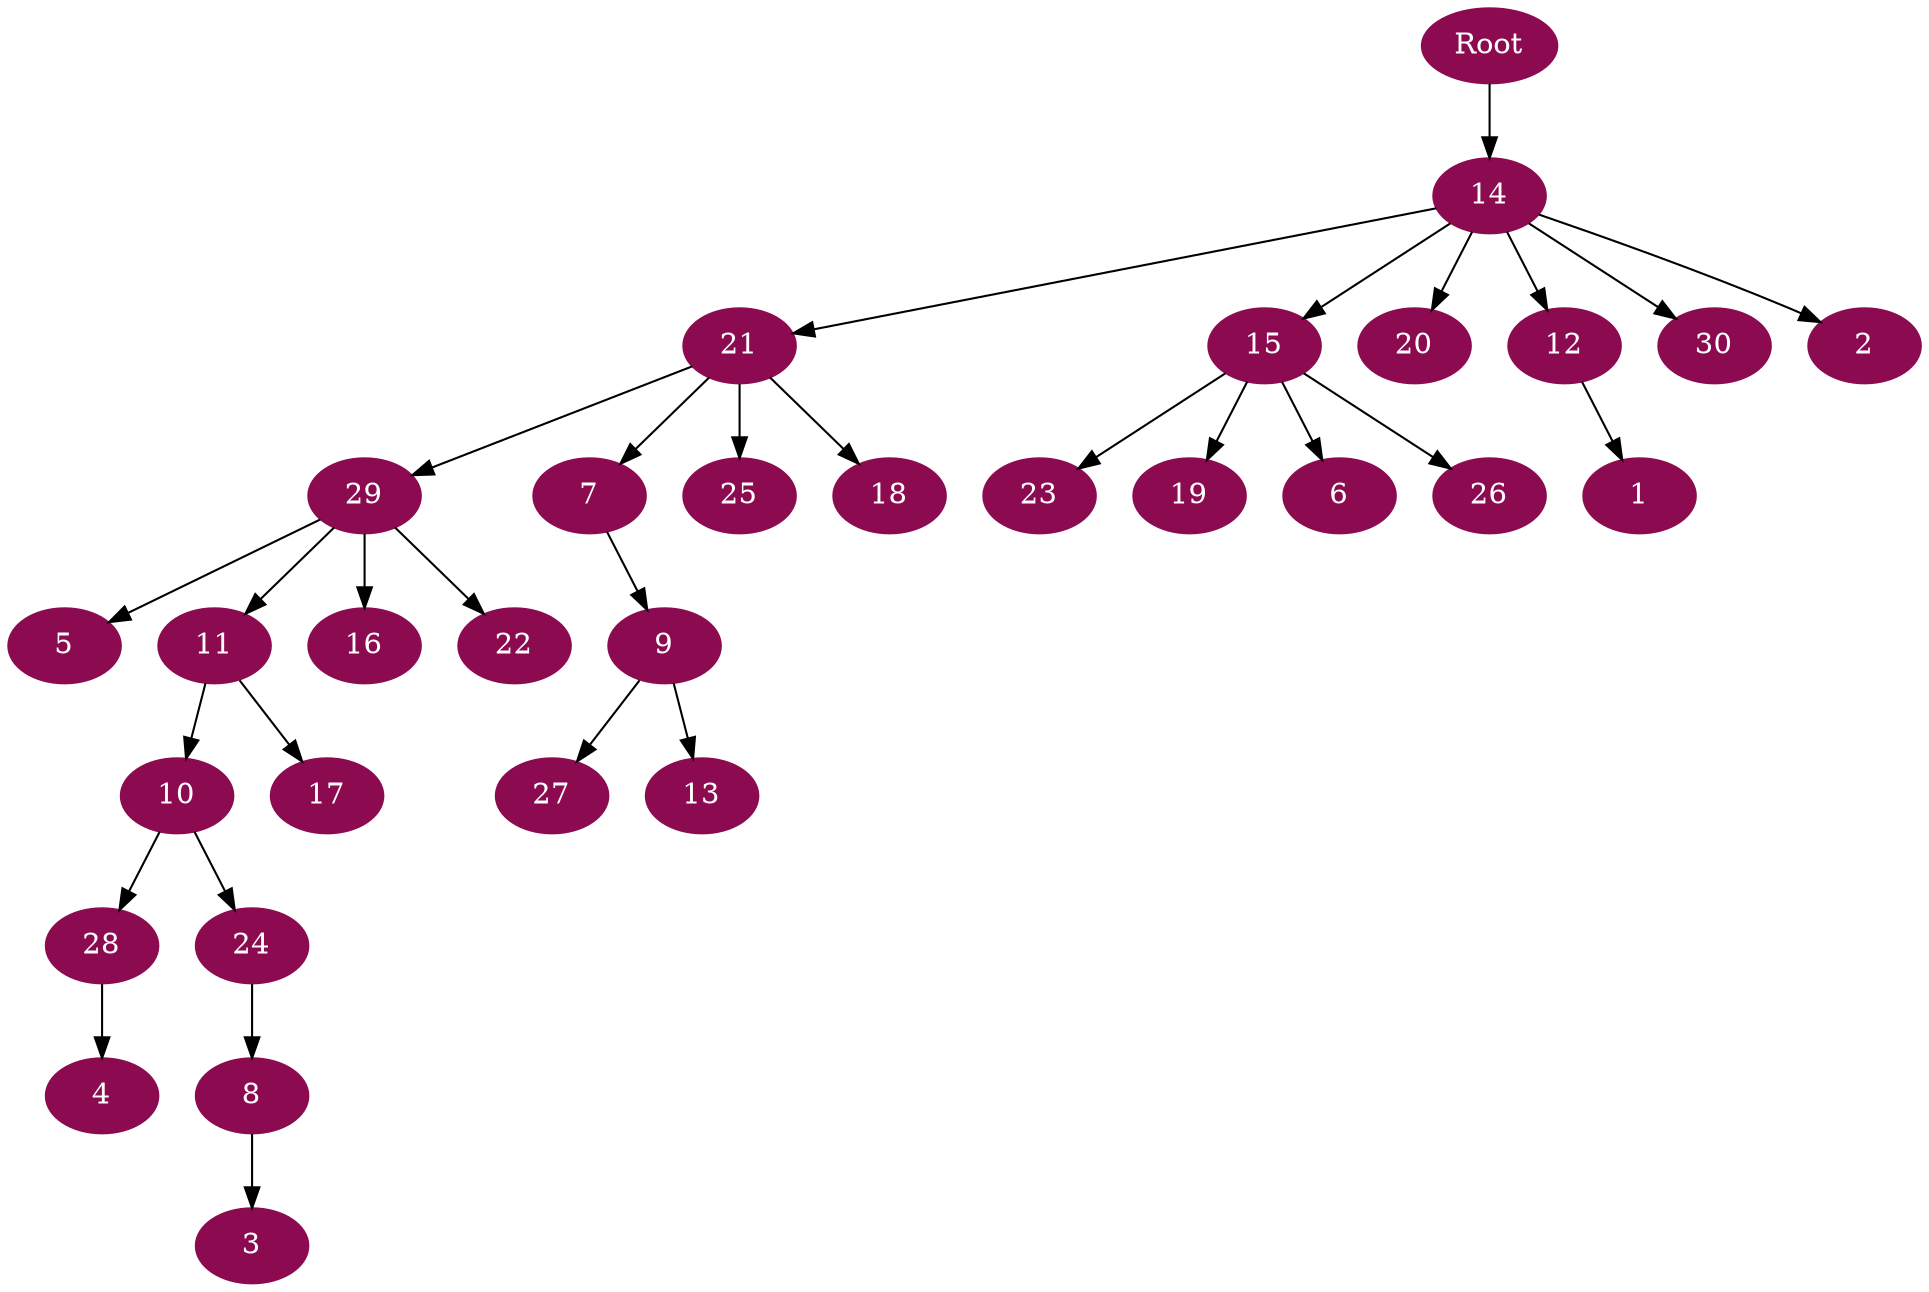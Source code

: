 digraph G {
node [color=deeppink4, style=filled, fontcolor=white];
Root -> 14;
14 -> 21;
21 -> 29;
29 -> 5;
29 -> 11;
11 -> 10;
10 -> 28;
28 -> 4;
10 -> 24;
24 -> 8;
8 -> 3;
11 -> 17;
29 -> 16;
29 -> 22;
21 -> 7;
7 -> 9;
9 -> 27;
9 -> 13;
21 -> 25;
21 -> 18;
14 -> 15;
15 -> 23;
15 -> 19;
15 -> 6;
15 -> 26;
14 -> 20;
14 -> 12;
12 -> 1;
14 -> 30;
14 -> 2;
}
